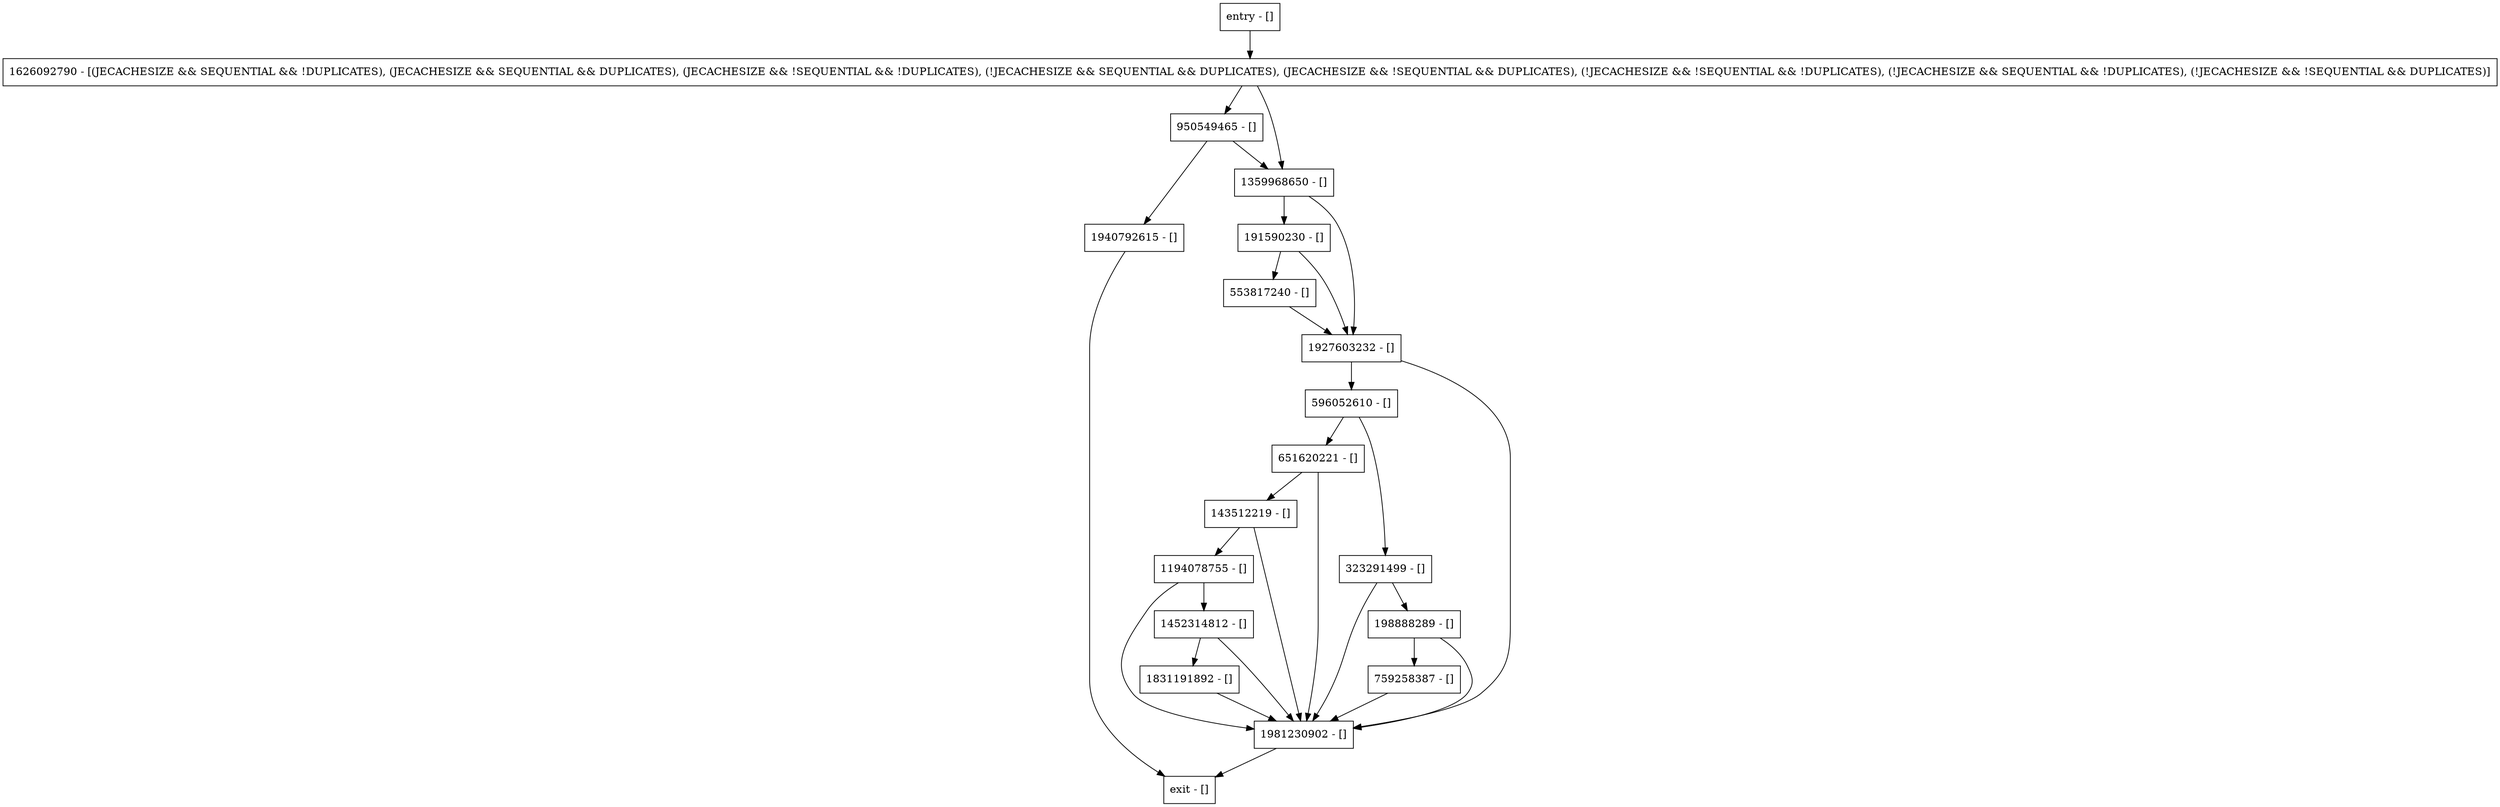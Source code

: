 digraph setTarget {
node [shape=record];
553817240 [label="553817240 - []"];
1831191892 [label="1831191892 - []"];
1626092790 [label="1626092790 - [(JECACHESIZE && SEQUENTIAL && !DUPLICATES), (JECACHESIZE && SEQUENTIAL && DUPLICATES), (JECACHESIZE && !SEQUENTIAL && !DUPLICATES), (!JECACHESIZE && SEQUENTIAL && DUPLICATES), (JECACHESIZE && !SEQUENTIAL && DUPLICATES), (!JECACHESIZE && !SEQUENTIAL && !DUPLICATES), (!JECACHESIZE && SEQUENTIAL && !DUPLICATES), (!JECACHESIZE && !SEQUENTIAL && DUPLICATES)]"];
950549465 [label="950549465 - []"];
1940792615 [label="1940792615 - []"];
entry [label="entry - []"];
exit [label="exit - []"];
596052610 [label="596052610 - []"];
191590230 [label="191590230 - []"];
651620221 [label="651620221 - []"];
759258387 [label="759258387 - []"];
1359968650 [label="1359968650 - []"];
323291499 [label="323291499 - []"];
1194078755 [label="1194078755 - []"];
143512219 [label="143512219 - []"];
1927603232 [label="1927603232 - []"];
1981230902 [label="1981230902 - []"];
198888289 [label="198888289 - []"];
1452314812 [label="1452314812 - []"];
entry;
exit;
553817240 -> 1927603232;
1831191892 -> 1981230902;
1626092790 -> 950549465;
1626092790 -> 1359968650;
950549465 -> 1359968650;
950549465 -> 1940792615;
1940792615 -> exit;
entry -> 1626092790;
596052610 -> 651620221;
596052610 -> 323291499;
191590230 -> 553817240;
191590230 -> 1927603232;
651620221 -> 143512219;
651620221 -> 1981230902;
759258387 -> 1981230902;
1359968650 -> 191590230;
1359968650 -> 1927603232;
323291499 -> 1981230902;
323291499 -> 198888289;
1194078755 -> 1981230902;
1194078755 -> 1452314812;
143512219 -> 1194078755;
143512219 -> 1981230902;
1927603232 -> 596052610;
1927603232 -> 1981230902;
1981230902 -> exit;
198888289 -> 759258387;
198888289 -> 1981230902;
1452314812 -> 1831191892;
1452314812 -> 1981230902;
}
